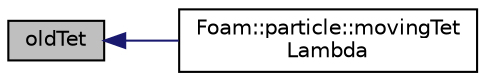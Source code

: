 digraph "oldTet"
{
  bgcolor="transparent";
  edge [fontname="Helvetica",fontsize="10",labelfontname="Helvetica",labelfontsize="10"];
  node [fontname="Helvetica",fontsize="10",shape=record];
  rankdir="LR";
  Node1 [label="oldTet",height=0.2,width=0.4,color="black", fillcolor="grey75", style="filled", fontcolor="black"];
  Node1 -> Node2 [dir="back",color="midnightblue",fontsize="10",style="solid",fontname="Helvetica"];
  Node2 [label="Foam::particle::movingTet\lLambda",height=0.2,width=0.4,color="black",URL="$a01763.html#a261befed3e20dde68163be29459e010b",tooltip="Find the lambda value for a moving tri face. "];
}
